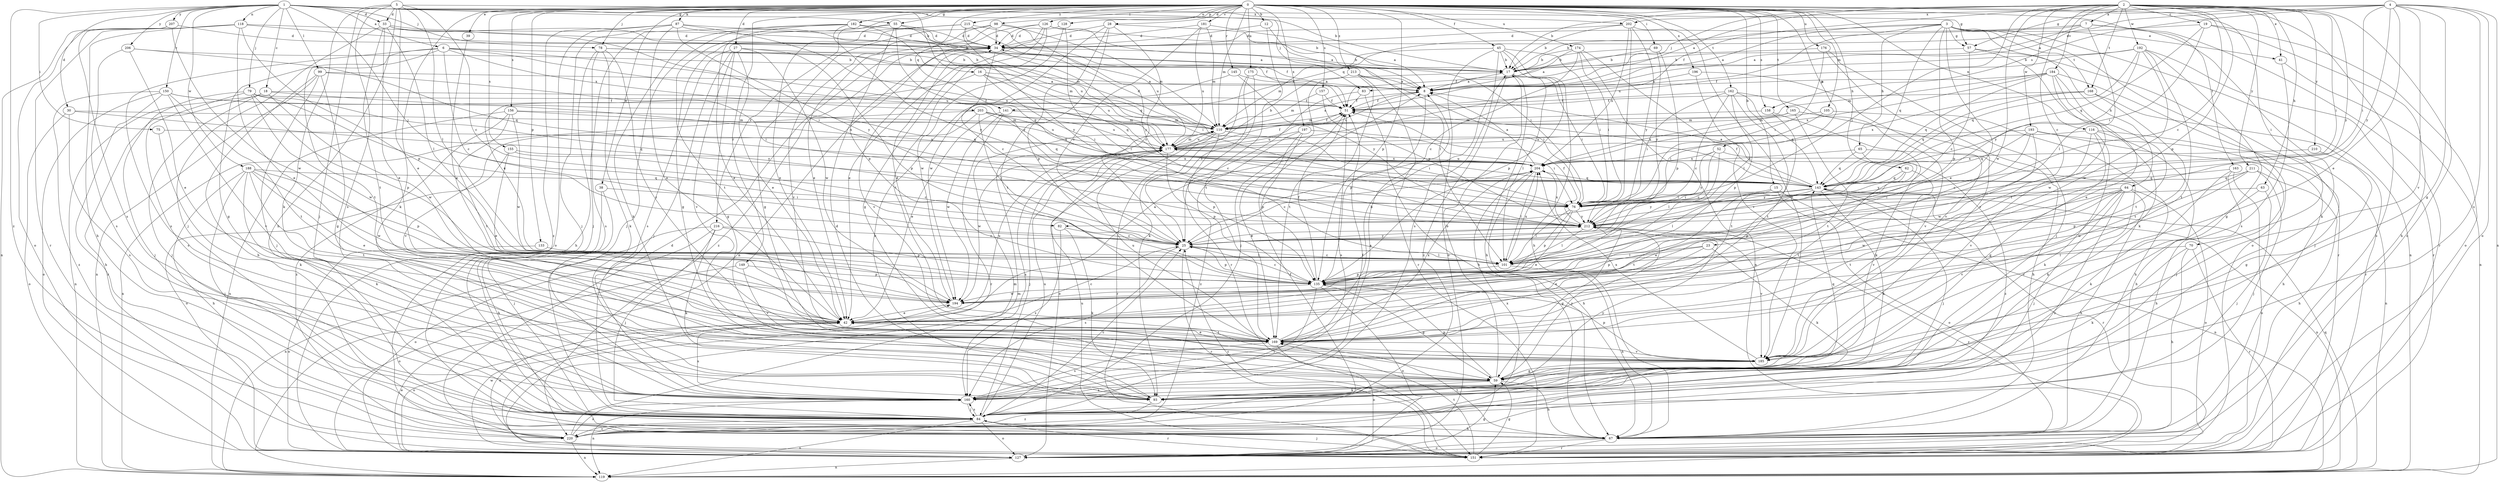 strict digraph  {
0;
1;
2;
3;
4;
5;
6;
7;
8;
12;
15;
16;
17;
18;
19;
23;
25;
27;
28;
30;
33;
34;
38;
39;
41;
42;
45;
51;
52;
55;
57;
59;
62;
63;
64;
65;
67;
69;
70;
75;
76;
78;
79;
82;
83;
84;
87;
93;
98;
99;
101;
105;
110;
116;
118;
119;
126;
127;
128;
133;
135;
141;
143;
145;
149;
150;
151;
155;
156;
157;
158;
160;
162;
163;
165;
168;
169;
174;
175;
176;
177;
181;
182;
184;
185;
188;
192;
193;
194;
196;
197;
202;
203;
204;
206;
207;
210;
211;
212;
213;
215;
216;
220;
0 -> 12  [label=b];
0 -> 15  [label=b];
0 -> 27  [label=d];
0 -> 28  [label=d];
0 -> 38  [label=e];
0 -> 39  [label=e];
0 -> 45  [label=f];
0 -> 52  [label=g];
0 -> 55  [label=g];
0 -> 62  [label=h];
0 -> 69  [label=i];
0 -> 70  [label=i];
0 -> 78  [label=j];
0 -> 87  [label=k];
0 -> 93  [label=k];
0 -> 98  [label=l];
0 -> 105  [label=m];
0 -> 110  [label=m];
0 -> 116  [label=n];
0 -> 126  [label=o];
0 -> 127  [label=o];
0 -> 128  [label=p];
0 -> 133  [label=p];
0 -> 135  [label=p];
0 -> 141  [label=q];
0 -> 145  [label=r];
0 -> 149  [label=r];
0 -> 155  [label=s];
0 -> 156  [label=s];
0 -> 157  [label=s];
0 -> 158  [label=s];
0 -> 162  [label=t];
0 -> 163  [label=t];
0 -> 165  [label=t];
0 -> 174  [label=u];
0 -> 175  [label=u];
0 -> 176  [label=u];
0 -> 181  [label=v];
0 -> 182  [label=v];
0 -> 196  [label=x];
0 -> 197  [label=x];
0 -> 213  [label=z];
0 -> 215  [label=z];
0 -> 216  [label=z];
1 -> 6  [label=a];
1 -> 16  [label=b];
1 -> 17  [label=b];
1 -> 18  [label=c];
1 -> 30  [label=d];
1 -> 33  [label=d];
1 -> 55  [label=g];
1 -> 57  [label=g];
1 -> 75  [label=i];
1 -> 78  [label=j];
1 -> 79  [label=j];
1 -> 82  [label=j];
1 -> 99  [label=l];
1 -> 118  [label=n];
1 -> 150  [label=r];
1 -> 188  [label=w];
1 -> 202  [label=x];
1 -> 206  [label=y];
1 -> 207  [label=y];
1 -> 220  [label=z];
2 -> 7  [label=a];
2 -> 8  [label=a];
2 -> 17  [label=b];
2 -> 19  [label=c];
2 -> 23  [label=c];
2 -> 25  [label=c];
2 -> 41  [label=e];
2 -> 51  [label=f];
2 -> 63  [label=h];
2 -> 76  [label=i];
2 -> 82  [label=j];
2 -> 83  [label=j];
2 -> 127  [label=o];
2 -> 135  [label=p];
2 -> 168  [label=t];
2 -> 184  [label=v];
2 -> 192  [label=w];
2 -> 193  [label=w];
2 -> 194  [label=w];
2 -> 210  [label=y];
2 -> 211  [label=y];
2 -> 212  [label=y];
3 -> 8  [label=a];
3 -> 41  [label=e];
3 -> 42  [label=e];
3 -> 57  [label=g];
3 -> 64  [label=h];
3 -> 65  [label=h];
3 -> 119  [label=n];
3 -> 127  [label=o];
3 -> 135  [label=p];
3 -> 141  [label=q];
3 -> 143  [label=q];
3 -> 168  [label=t];
3 -> 177  [label=u];
4 -> 8  [label=a];
4 -> 42  [label=e];
4 -> 57  [label=g];
4 -> 59  [label=g];
4 -> 76  [label=i];
4 -> 119  [label=n];
4 -> 127  [label=o];
4 -> 158  [label=s];
4 -> 160  [label=s];
4 -> 185  [label=v];
4 -> 202  [label=x];
4 -> 212  [label=y];
5 -> 25  [label=c];
5 -> 33  [label=d];
5 -> 42  [label=e];
5 -> 67  [label=h];
5 -> 83  [label=j];
5 -> 84  [label=j];
5 -> 93  [label=k];
5 -> 101  [label=l];
5 -> 160  [label=s];
6 -> 17  [label=b];
6 -> 25  [label=c];
6 -> 59  [label=g];
6 -> 143  [label=q];
6 -> 160  [label=s];
6 -> 169  [label=t];
6 -> 177  [label=u];
6 -> 203  [label=x];
7 -> 8  [label=a];
7 -> 17  [label=b];
7 -> 34  [label=d];
7 -> 93  [label=k];
7 -> 101  [label=l];
7 -> 151  [label=r];
8 -> 51  [label=f];
8 -> 135  [label=p];
8 -> 177  [label=u];
12 -> 34  [label=d];
12 -> 101  [label=l];
12 -> 169  [label=t];
15 -> 76  [label=i];
15 -> 119  [label=n];
15 -> 127  [label=o];
15 -> 169  [label=t];
16 -> 8  [label=a];
16 -> 76  [label=i];
16 -> 101  [label=l];
16 -> 143  [label=q];
16 -> 177  [label=u];
17 -> 8  [label=a];
17 -> 67  [label=h];
17 -> 76  [label=i];
17 -> 101  [label=l];
17 -> 220  [label=z];
18 -> 51  [label=f];
18 -> 84  [label=j];
18 -> 119  [label=n];
18 -> 143  [label=q];
18 -> 151  [label=r];
18 -> 194  [label=w];
19 -> 34  [label=d];
19 -> 67  [label=h];
19 -> 76  [label=i];
19 -> 127  [label=o];
19 -> 143  [label=q];
23 -> 42  [label=e];
23 -> 93  [label=k];
23 -> 101  [label=l];
23 -> 135  [label=p];
25 -> 101  [label=l];
25 -> 135  [label=p];
25 -> 151  [label=r];
25 -> 160  [label=s];
25 -> 212  [label=y];
27 -> 17  [label=b];
27 -> 42  [label=e];
27 -> 59  [label=g];
27 -> 84  [label=j];
27 -> 135  [label=p];
27 -> 160  [label=s];
27 -> 185  [label=v];
27 -> 194  [label=w];
28 -> 25  [label=c];
28 -> 34  [label=d];
28 -> 76  [label=i];
28 -> 135  [label=p];
28 -> 169  [label=t];
28 -> 194  [label=w];
30 -> 110  [label=m];
30 -> 127  [label=o];
30 -> 143  [label=q];
30 -> 160  [label=s];
33 -> 8  [label=a];
33 -> 34  [label=d];
33 -> 42  [label=e];
33 -> 76  [label=i];
33 -> 84  [label=j];
33 -> 101  [label=l];
33 -> 169  [label=t];
34 -> 17  [label=b];
34 -> 25  [label=c];
34 -> 76  [label=i];
34 -> 185  [label=v];
34 -> 220  [label=z];
38 -> 67  [label=h];
38 -> 76  [label=i];
38 -> 84  [label=j];
39 -> 42  [label=e];
41 -> 119  [label=n];
41 -> 160  [label=s];
42 -> 8  [label=a];
42 -> 25  [label=c];
42 -> 127  [label=o];
42 -> 160  [label=s];
42 -> 169  [label=t];
42 -> 177  [label=u];
45 -> 17  [label=b];
45 -> 67  [label=h];
45 -> 76  [label=i];
45 -> 110  [label=m];
45 -> 127  [label=o];
45 -> 135  [label=p];
45 -> 160  [label=s];
51 -> 110  [label=m];
51 -> 160  [label=s];
52 -> 25  [label=c];
52 -> 101  [label=l];
52 -> 204  [label=x];
52 -> 212  [label=y];
52 -> 220  [label=z];
55 -> 34  [label=d];
55 -> 42  [label=e];
55 -> 135  [label=p];
55 -> 143  [label=q];
55 -> 169  [label=t];
55 -> 212  [label=y];
57 -> 17  [label=b];
57 -> 25  [label=c];
57 -> 93  [label=k];
57 -> 151  [label=r];
59 -> 17  [label=b];
59 -> 67  [label=h];
59 -> 93  [label=k];
59 -> 135  [label=p];
59 -> 143  [label=q];
59 -> 160  [label=s];
59 -> 212  [label=y];
62 -> 143  [label=q];
62 -> 169  [label=t];
62 -> 185  [label=v];
62 -> 212  [label=y];
63 -> 76  [label=i];
63 -> 84  [label=j];
63 -> 185  [label=v];
64 -> 67  [label=h];
64 -> 76  [label=i];
64 -> 84  [label=j];
64 -> 127  [label=o];
64 -> 135  [label=p];
64 -> 169  [label=t];
64 -> 185  [label=v];
64 -> 194  [label=w];
64 -> 220  [label=z];
65 -> 93  [label=k];
65 -> 143  [label=q];
65 -> 204  [label=x];
65 -> 212  [label=y];
67 -> 127  [label=o];
67 -> 151  [label=r];
67 -> 169  [label=t];
69 -> 17  [label=b];
69 -> 51  [label=f];
69 -> 135  [label=p];
69 -> 212  [label=y];
70 -> 67  [label=h];
70 -> 93  [label=k];
70 -> 101  [label=l];
70 -> 151  [label=r];
75 -> 93  [label=k];
75 -> 177  [label=u];
76 -> 42  [label=e];
76 -> 101  [label=l];
76 -> 135  [label=p];
76 -> 212  [label=y];
78 -> 17  [label=b];
78 -> 67  [label=h];
78 -> 93  [label=k];
78 -> 110  [label=m];
78 -> 160  [label=s];
78 -> 169  [label=t];
79 -> 25  [label=c];
79 -> 51  [label=f];
79 -> 84  [label=j];
79 -> 135  [label=p];
79 -> 160  [label=s];
79 -> 194  [label=w];
79 -> 212  [label=y];
82 -> 25  [label=c];
82 -> 93  [label=k];
82 -> 160  [label=s];
83 -> 25  [label=c];
83 -> 51  [label=f];
83 -> 67  [label=h];
84 -> 25  [label=c];
84 -> 67  [label=h];
84 -> 119  [label=n];
84 -> 127  [label=o];
84 -> 151  [label=r];
84 -> 160  [label=s];
84 -> 177  [label=u];
84 -> 220  [label=z];
87 -> 34  [label=d];
87 -> 42  [label=e];
87 -> 84  [label=j];
87 -> 110  [label=m];
87 -> 127  [label=o];
87 -> 204  [label=x];
87 -> 212  [label=y];
87 -> 220  [label=z];
93 -> 34  [label=d];
93 -> 220  [label=z];
98 -> 34  [label=d];
98 -> 42  [label=e];
98 -> 59  [label=g];
98 -> 110  [label=m];
98 -> 185  [label=v];
98 -> 212  [label=y];
99 -> 8  [label=a];
99 -> 59  [label=g];
99 -> 67  [label=h];
99 -> 76  [label=i];
99 -> 84  [label=j];
99 -> 119  [label=n];
101 -> 25  [label=c];
101 -> 67  [label=h];
101 -> 135  [label=p];
101 -> 204  [label=x];
105 -> 67  [label=h];
105 -> 76  [label=i];
105 -> 110  [label=m];
110 -> 8  [label=a];
110 -> 34  [label=d];
110 -> 51  [label=f];
110 -> 76  [label=i];
110 -> 127  [label=o];
110 -> 135  [label=p];
110 -> 151  [label=r];
110 -> 177  [label=u];
116 -> 59  [label=g];
116 -> 67  [label=h];
116 -> 93  [label=k];
116 -> 119  [label=n];
116 -> 177  [label=u];
116 -> 185  [label=v];
118 -> 17  [label=b];
118 -> 34  [label=d];
118 -> 42  [label=e];
118 -> 67  [label=h];
118 -> 127  [label=o];
118 -> 135  [label=p];
118 -> 151  [label=r];
119 -> 143  [label=q];
126 -> 8  [label=a];
126 -> 17  [label=b];
126 -> 34  [label=d];
126 -> 42  [label=e];
126 -> 59  [label=g];
126 -> 119  [label=n];
126 -> 169  [label=t];
127 -> 42  [label=e];
127 -> 59  [label=g];
127 -> 110  [label=m];
127 -> 119  [label=n];
127 -> 194  [label=w];
128 -> 34  [label=d];
128 -> 101  [label=l];
128 -> 194  [label=w];
133 -> 101  [label=l];
133 -> 127  [label=o];
135 -> 25  [label=c];
135 -> 51  [label=f];
135 -> 59  [label=g];
135 -> 84  [label=j];
135 -> 127  [label=o];
135 -> 194  [label=w];
141 -> 42  [label=e];
141 -> 110  [label=m];
141 -> 151  [label=r];
141 -> 194  [label=w];
143 -> 8  [label=a];
143 -> 42  [label=e];
143 -> 51  [label=f];
143 -> 76  [label=i];
143 -> 84  [label=j];
143 -> 93  [label=k];
143 -> 101  [label=l];
143 -> 119  [label=n];
143 -> 151  [label=r];
143 -> 212  [label=y];
145 -> 8  [label=a];
145 -> 93  [label=k];
145 -> 212  [label=y];
149 -> 127  [label=o];
149 -> 135  [label=p];
149 -> 185  [label=v];
150 -> 51  [label=f];
150 -> 67  [label=h];
150 -> 127  [label=o];
150 -> 169  [label=t];
150 -> 185  [label=v];
150 -> 204  [label=x];
150 -> 220  [label=z];
151 -> 25  [label=c];
151 -> 59  [label=g];
151 -> 84  [label=j];
151 -> 169  [label=t];
151 -> 177  [label=u];
155 -> 25  [label=c];
155 -> 42  [label=e];
155 -> 127  [label=o];
155 -> 204  [label=x];
156 -> 110  [label=m];
156 -> 119  [label=n];
156 -> 169  [label=t];
156 -> 177  [label=u];
156 -> 194  [label=w];
156 -> 220  [label=z];
157 -> 51  [label=f];
157 -> 110  [label=m];
157 -> 212  [label=y];
158 -> 93  [label=k];
158 -> 110  [label=m];
158 -> 169  [label=t];
160 -> 8  [label=a];
160 -> 51  [label=f];
160 -> 84  [label=j];
160 -> 119  [label=n];
160 -> 212  [label=y];
162 -> 25  [label=c];
162 -> 51  [label=f];
162 -> 76  [label=i];
162 -> 135  [label=p];
162 -> 143  [label=q];
162 -> 169  [label=t];
162 -> 185  [label=v];
163 -> 67  [label=h];
163 -> 93  [label=k];
163 -> 127  [label=o];
163 -> 143  [label=q];
165 -> 67  [label=h];
165 -> 110  [label=m];
165 -> 169  [label=t];
165 -> 204  [label=x];
168 -> 51  [label=f];
168 -> 143  [label=q];
168 -> 151  [label=r];
168 -> 169  [label=t];
168 -> 204  [label=x];
169 -> 17  [label=b];
169 -> 42  [label=e];
169 -> 127  [label=o];
169 -> 160  [label=s];
169 -> 177  [label=u];
169 -> 185  [label=v];
169 -> 204  [label=x];
174 -> 8  [label=a];
174 -> 17  [label=b];
174 -> 25  [label=c];
174 -> 76  [label=i];
174 -> 119  [label=n];
174 -> 185  [label=v];
175 -> 8  [label=a];
175 -> 25  [label=c];
175 -> 93  [label=k];
175 -> 151  [label=r];
176 -> 17  [label=b];
176 -> 76  [label=i];
176 -> 84  [label=j];
176 -> 185  [label=v];
177 -> 17  [label=b];
177 -> 51  [label=f];
177 -> 84  [label=j];
177 -> 110  [label=m];
177 -> 135  [label=p];
177 -> 160  [label=s];
177 -> 194  [label=w];
177 -> 204  [label=x];
181 -> 8  [label=a];
181 -> 25  [label=c];
181 -> 34  [label=d];
181 -> 110  [label=m];
181 -> 177  [label=u];
182 -> 34  [label=d];
182 -> 42  [label=e];
182 -> 51  [label=f];
182 -> 84  [label=j];
182 -> 93  [label=k];
182 -> 177  [label=u];
182 -> 212  [label=y];
184 -> 8  [label=a];
184 -> 42  [label=e];
184 -> 84  [label=j];
184 -> 110  [label=m];
184 -> 143  [label=q];
184 -> 169  [label=t];
184 -> 194  [label=w];
184 -> 204  [label=x];
185 -> 59  [label=g];
185 -> 135  [label=p];
185 -> 204  [label=x];
188 -> 42  [label=e];
188 -> 67  [label=h];
188 -> 84  [label=j];
188 -> 93  [label=k];
188 -> 135  [label=p];
188 -> 143  [label=q];
188 -> 169  [label=t];
188 -> 194  [label=w];
192 -> 17  [label=b];
192 -> 51  [label=f];
192 -> 59  [label=g];
192 -> 143  [label=q];
192 -> 151  [label=r];
192 -> 169  [label=t];
192 -> 194  [label=w];
192 -> 212  [label=y];
193 -> 25  [label=c];
193 -> 67  [label=h];
193 -> 84  [label=j];
193 -> 143  [label=q];
193 -> 177  [label=u];
193 -> 194  [label=w];
194 -> 34  [label=d];
194 -> 42  [label=e];
196 -> 8  [label=a];
196 -> 101  [label=l];
196 -> 185  [label=v];
197 -> 76  [label=i];
197 -> 135  [label=p];
197 -> 169  [label=t];
197 -> 177  [label=u];
197 -> 220  [label=z];
202 -> 17  [label=b];
202 -> 34  [label=d];
202 -> 76  [label=i];
202 -> 185  [label=v];
202 -> 204  [label=x];
202 -> 212  [label=y];
203 -> 25  [label=c];
203 -> 110  [label=m];
203 -> 119  [label=n];
203 -> 143  [label=q];
203 -> 177  [label=u];
203 -> 185  [label=v];
203 -> 204  [label=x];
204 -> 8  [label=a];
204 -> 25  [label=c];
204 -> 67  [label=h];
204 -> 101  [label=l];
204 -> 143  [label=q];
204 -> 177  [label=u];
206 -> 17  [label=b];
206 -> 42  [label=e];
206 -> 143  [label=q];
206 -> 160  [label=s];
207 -> 34  [label=d];
207 -> 119  [label=n];
207 -> 160  [label=s];
207 -> 194  [label=w];
210 -> 59  [label=g];
210 -> 204  [label=x];
211 -> 67  [label=h];
211 -> 84  [label=j];
211 -> 135  [label=p];
211 -> 143  [label=q];
211 -> 194  [label=w];
212 -> 25  [label=c];
212 -> 51  [label=f];
212 -> 59  [label=g];
212 -> 101  [label=l];
212 -> 151  [label=r];
212 -> 185  [label=v];
212 -> 204  [label=x];
213 -> 8  [label=a];
213 -> 76  [label=i];
213 -> 84  [label=j];
213 -> 151  [label=r];
213 -> 169  [label=t];
215 -> 34  [label=d];
215 -> 51  [label=f];
215 -> 59  [label=g];
215 -> 84  [label=j];
215 -> 177  [label=u];
215 -> 212  [label=y];
216 -> 25  [label=c];
216 -> 84  [label=j];
216 -> 93  [label=k];
216 -> 119  [label=n];
216 -> 127  [label=o];
216 -> 135  [label=p];
220 -> 34  [label=d];
220 -> 42  [label=e];
220 -> 51  [label=f];
220 -> 110  [label=m];
220 -> 119  [label=n];
220 -> 160  [label=s];
220 -> 204  [label=x];
}
